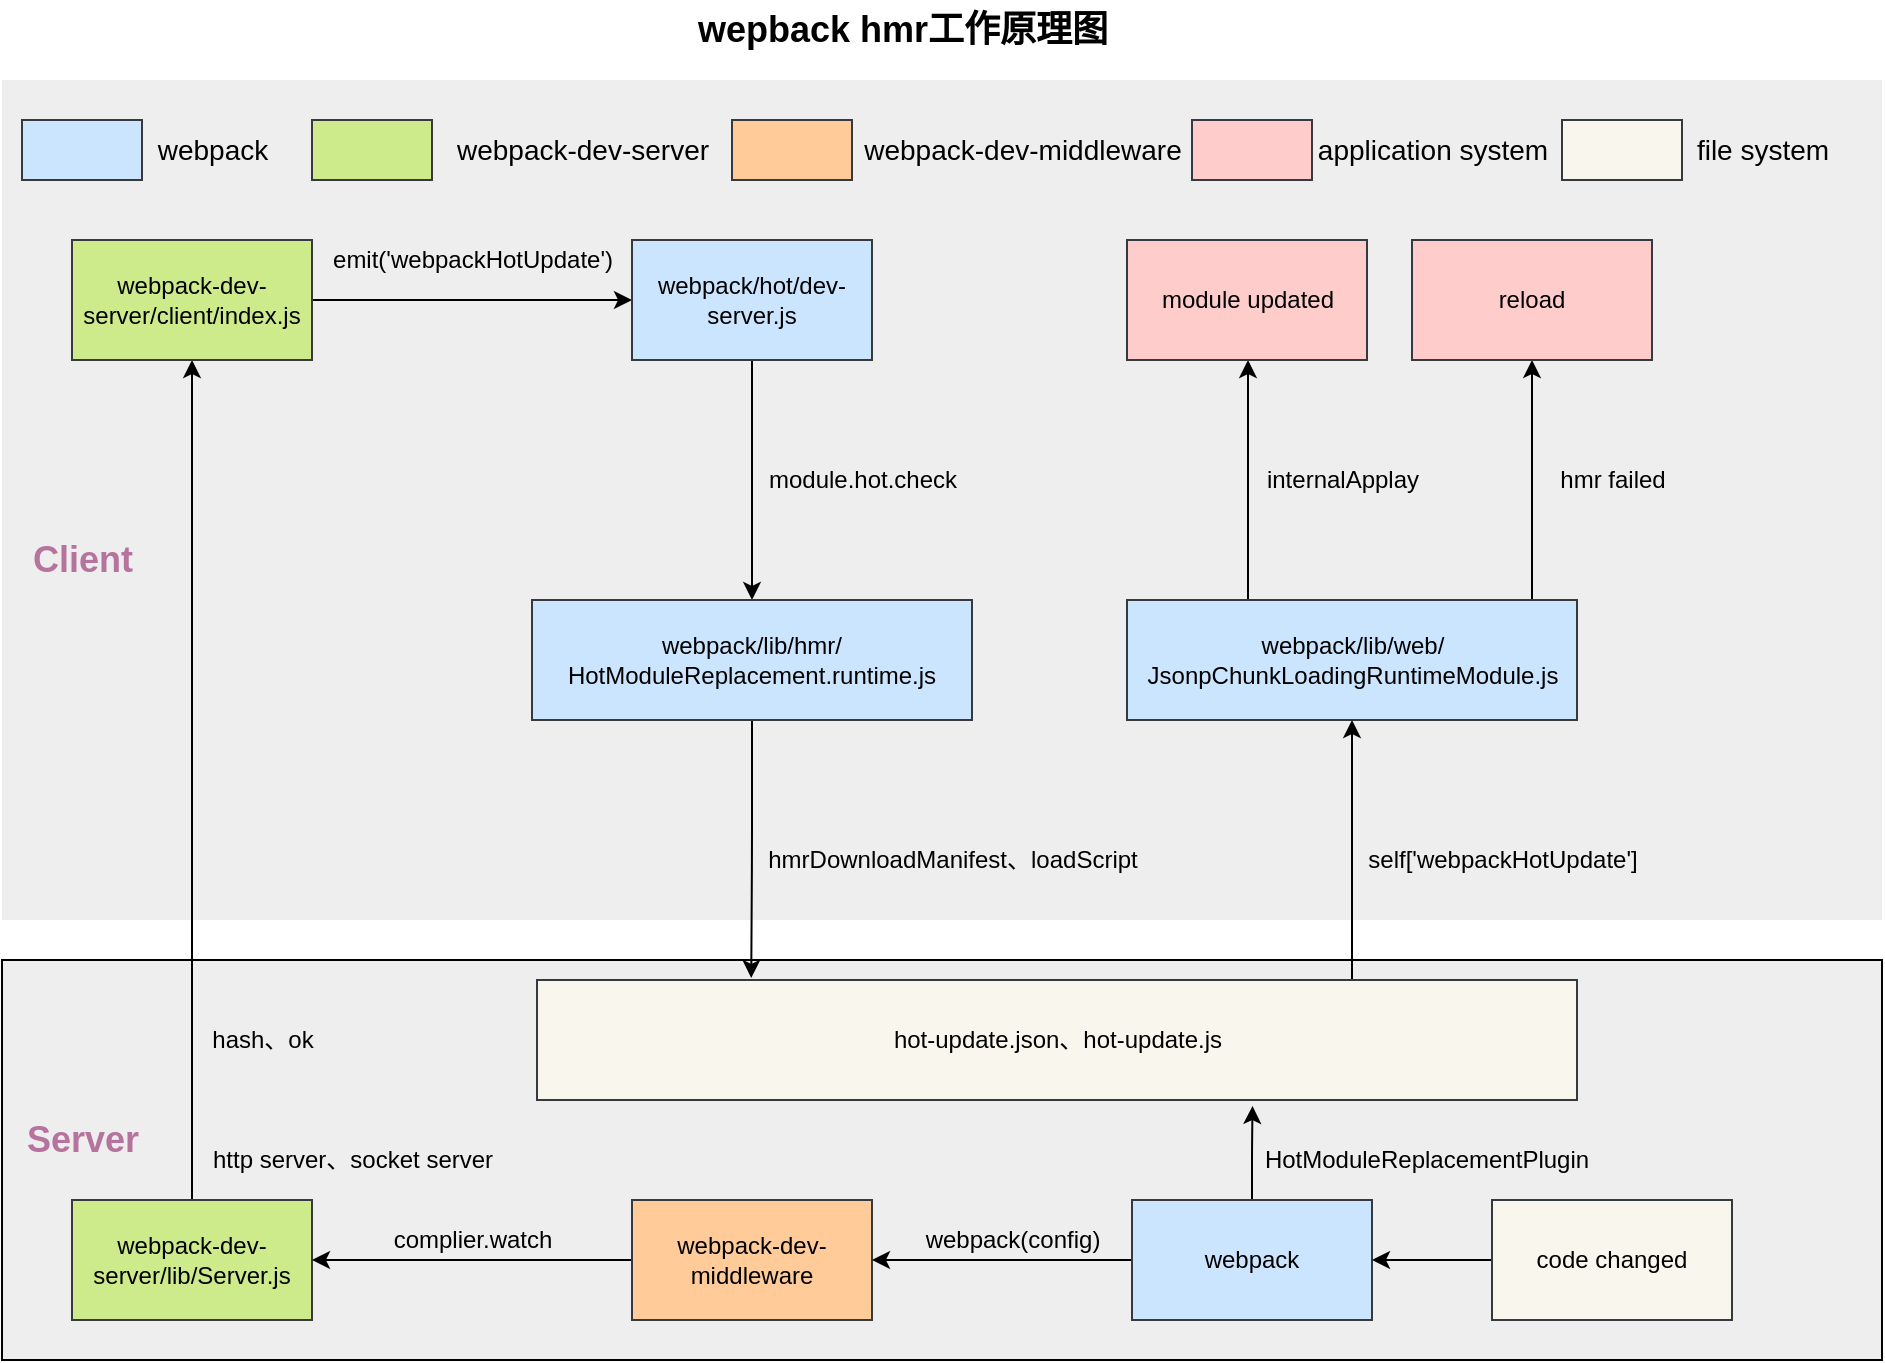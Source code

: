 <mxfile version="13.6.2" type="device"><diagram id="gz60B-_7Zf24o_sJTLnn" name="Page-1"><mxGraphModel dx="1298" dy="945" grid="1" gridSize="10" guides="1" tooltips="1" connect="1" arrows="1" fold="1" page="1" pageScale="1" pageWidth="827" pageHeight="1169" math="0" shadow="0"><root><mxCell id="0"/><mxCell id="1" parent="0"/><mxCell id="d7uK0ZckTJVlFi4SN0al-75" value="" style="rounded=0;whiteSpace=wrap;html=1;labelBackgroundColor=#33FF33;sketch=0;fillColor=#eeeeee;fontSize=14;align=left;verticalAlign=top;" vertex="1" parent="1"><mxGeometry x="60" y="620" width="940" height="200" as="geometry"/></mxCell><mxCell id="d7uK0ZckTJVlFi4SN0al-74" value="" style="rounded=0;whiteSpace=wrap;html=1;labelBackgroundColor=#33FF33;sketch=0;fontSize=14;fillColor=#eeeeee;strokeColor=none;" vertex="1" parent="1"><mxGeometry x="60" y="180" width="940" height="420" as="geometry"/></mxCell><mxCell id="d7uK0ZckTJVlFi4SN0al-17" style="edgeStyle=orthogonalEdgeStyle;curved=0;rounded=1;sketch=0;orthogonalLoop=1;jettySize=auto;html=1;entryX=0.5;entryY=1;entryDx=0;entryDy=0;" edge="1" parent="1" source="d7uK0ZckTJVlFi4SN0al-2" target="d7uK0ZckTJVlFi4SN0al-10"><mxGeometry relative="1" as="geometry"/></mxCell><mxCell id="d7uK0ZckTJVlFi4SN0al-2" value="webpack-dev-server/lib/Server.js" style="rounded=0;whiteSpace=wrap;html=1;sketch=0;fillColor=#cdeb8b;strokeColor=#36393d;" vertex="1" parent="1"><mxGeometry x="95" y="740" width="120" height="60" as="geometry"/></mxCell><mxCell id="d7uK0ZckTJVlFi4SN0al-14" style="edgeStyle=orthogonalEdgeStyle;curved=0;rounded=1;sketch=0;orthogonalLoop=1;jettySize=auto;html=1;entryX=1;entryY=0.5;entryDx=0;entryDy=0;" edge="1" parent="1" source="d7uK0ZckTJVlFi4SN0al-4" target="d7uK0ZckTJVlFi4SN0al-2"><mxGeometry relative="1" as="geometry"/></mxCell><mxCell id="d7uK0ZckTJVlFi4SN0al-4" value="webpack-dev-middleware" style="rounded=0;whiteSpace=wrap;html=1;sketch=0;fillColor=#ffcc99;strokeColor=#36393d;" vertex="1" parent="1"><mxGeometry x="375" y="740" width="120" height="60" as="geometry"/></mxCell><mxCell id="d7uK0ZckTJVlFi4SN0al-22" style="edgeStyle=orthogonalEdgeStyle;curved=0;rounded=1;sketch=0;orthogonalLoop=1;jettySize=auto;html=1;" edge="1" parent="1" source="d7uK0ZckTJVlFi4SN0al-5" target="d7uK0ZckTJVlFi4SN0al-4"><mxGeometry relative="1" as="geometry"/></mxCell><mxCell id="d7uK0ZckTJVlFi4SN0al-50" style="edgeStyle=orthogonalEdgeStyle;curved=0;rounded=1;sketch=0;orthogonalLoop=1;jettySize=auto;html=1;entryX=0.688;entryY=1.05;entryDx=0;entryDy=0;entryPerimeter=0;" edge="1" parent="1" source="d7uK0ZckTJVlFi4SN0al-5" target="d7uK0ZckTJVlFi4SN0al-34"><mxGeometry relative="1" as="geometry"/></mxCell><mxCell id="d7uK0ZckTJVlFi4SN0al-5" value="webpack" style="rounded=0;whiteSpace=wrap;html=1;sketch=0;fillColor=#cce5ff;strokeColor=#36393d;" vertex="1" parent="1"><mxGeometry x="625" y="740" width="120" height="60" as="geometry"/></mxCell><mxCell id="d7uK0ZckTJVlFi4SN0al-44" style="edgeStyle=orthogonalEdgeStyle;curved=0;rounded=1;sketch=0;orthogonalLoop=1;jettySize=auto;html=1;entryX=1;entryY=0.5;entryDx=0;entryDy=0;" edge="1" parent="1" source="d7uK0ZckTJVlFi4SN0al-8" target="d7uK0ZckTJVlFi4SN0al-5"><mxGeometry relative="1" as="geometry"/></mxCell><mxCell id="d7uK0ZckTJVlFi4SN0al-8" value="code changed" style="rounded=0;whiteSpace=wrap;html=1;sketch=0;fillColor=#f9f7ed;strokeColor=#36393d;" vertex="1" parent="1"><mxGeometry x="805" y="740" width="120" height="60" as="geometry"/></mxCell><mxCell id="d7uK0ZckTJVlFi4SN0al-19" style="edgeStyle=orthogonalEdgeStyle;curved=0;rounded=1;sketch=0;orthogonalLoop=1;jettySize=auto;html=1;" edge="1" parent="1" source="d7uK0ZckTJVlFi4SN0al-10" target="d7uK0ZckTJVlFi4SN0al-11"><mxGeometry relative="1" as="geometry"/></mxCell><mxCell id="d7uK0ZckTJVlFi4SN0al-10" value="webpack-dev-server/client/index.js" style="rounded=0;whiteSpace=wrap;html=1;sketch=0;fillColor=#cdeb8b;strokeColor=#36393d;" vertex="1" parent="1"><mxGeometry x="95" y="260" width="120" height="60" as="geometry"/></mxCell><mxCell id="d7uK0ZckTJVlFi4SN0al-41" style="edgeStyle=orthogonalEdgeStyle;curved=0;rounded=1;sketch=0;orthogonalLoop=1;jettySize=auto;html=1;entryX=0.5;entryY=0;entryDx=0;entryDy=0;" edge="1" parent="1" source="d7uK0ZckTJVlFi4SN0al-11" target="d7uK0ZckTJVlFi4SN0al-23"><mxGeometry relative="1" as="geometry"/></mxCell><mxCell id="d7uK0ZckTJVlFi4SN0al-11" value="webpack/hot/dev-server.js" style="rounded=0;whiteSpace=wrap;html=1;sketch=0;fillColor=#cce5ff;strokeColor=#36393d;" vertex="1" parent="1"><mxGeometry x="375" y="260" width="120" height="60" as="geometry"/></mxCell><mxCell id="d7uK0ZckTJVlFi4SN0al-13" value="http server、socket server" style="text;html=1;align=center;verticalAlign=middle;resizable=0;points=[];autosize=1;" vertex="1" parent="1"><mxGeometry x="155" y="710" width="160" height="20" as="geometry"/></mxCell><mxCell id="d7uK0ZckTJVlFi4SN0al-15" value="complier.watch" style="text;html=1;align=center;verticalAlign=middle;resizable=0;points=[];autosize=1;" vertex="1" parent="1"><mxGeometry x="250" y="750" width="90" height="20" as="geometry"/></mxCell><mxCell id="d7uK0ZckTJVlFi4SN0al-18" value="hash、ok" style="text;html=1;align=center;verticalAlign=middle;resizable=0;points=[];autosize=1;" vertex="1" parent="1"><mxGeometry x="155" y="650" width="70" height="20" as="geometry"/></mxCell><mxCell id="d7uK0ZckTJVlFi4SN0al-20" value="emit('webpackHotUpdate')" style="text;html=1;align=center;verticalAlign=middle;resizable=0;points=[];autosize=1;" vertex="1" parent="1"><mxGeometry x="215" y="260" width="160" height="20" as="geometry"/></mxCell><mxCell id="d7uK0ZckTJVlFi4SN0al-21" value="module.hot.check" style="text;html=1;align=center;verticalAlign=middle;resizable=0;points=[];autosize=1;" vertex="1" parent="1"><mxGeometry x="435" y="370" width="110" height="20" as="geometry"/></mxCell><mxCell id="d7uK0ZckTJVlFi4SN0al-48" style="edgeStyle=orthogonalEdgeStyle;curved=0;rounded=1;sketch=0;orthogonalLoop=1;jettySize=auto;html=1;entryX=0.206;entryY=-0.017;entryDx=0;entryDy=0;entryPerimeter=0;" edge="1" parent="1" source="d7uK0ZckTJVlFi4SN0al-23" target="d7uK0ZckTJVlFi4SN0al-34"><mxGeometry relative="1" as="geometry"/></mxCell><mxCell id="d7uK0ZckTJVlFi4SN0al-23" value="&lt;span&gt;webpack/lib/hmr/&lt;br&gt;HotModuleReplacement.runtime.js&lt;/span&gt;" style="rounded=0;whiteSpace=wrap;html=1;sketch=0;align=center;fillColor=#cce5ff;strokeColor=#36393d;" vertex="1" parent="1"><mxGeometry x="325" y="440" width="220" height="60" as="geometry"/></mxCell><mxCell id="d7uK0ZckTJVlFi4SN0al-56" style="edgeStyle=orthogonalEdgeStyle;curved=0;rounded=1;sketch=0;orthogonalLoop=1;jettySize=auto;html=1;" edge="1" parent="1" source="d7uK0ZckTJVlFi4SN0al-24" target="d7uK0ZckTJVlFi4SN0al-25"><mxGeometry relative="1" as="geometry"><Array as="points"><mxPoint x="683" y="420"/><mxPoint x="683" y="420"/></Array></mxGeometry></mxCell><mxCell id="d7uK0ZckTJVlFi4SN0al-57" style="edgeStyle=orthogonalEdgeStyle;curved=0;rounded=1;sketch=0;orthogonalLoop=1;jettySize=auto;html=1;" edge="1" parent="1" source="d7uK0ZckTJVlFi4SN0al-24" target="d7uK0ZckTJVlFi4SN0al-55"><mxGeometry relative="1" as="geometry"><Array as="points"><mxPoint x="825" y="420"/><mxPoint x="825" y="420"/></Array></mxGeometry></mxCell><mxCell id="d7uK0ZckTJVlFi4SN0al-24" value="webpack/lib/web/&lt;br&gt;JsonpChunkLoadingRuntimeModule.js" style="rounded=0;whiteSpace=wrap;html=1;sketch=0;fillColor=#cce5ff;strokeColor=#36393d;" vertex="1" parent="1"><mxGeometry x="622.5" y="440" width="225" height="60" as="geometry"/></mxCell><mxCell id="d7uK0ZckTJVlFi4SN0al-25" value="module updated" style="rounded=0;whiteSpace=wrap;html=1;sketch=0;fillColor=#ffcccc;strokeColor=#36393d;" vertex="1" parent="1"><mxGeometry x="622.5" y="260" width="120" height="60" as="geometry"/></mxCell><mxCell id="d7uK0ZckTJVlFi4SN0al-27" value="internalApplay" style="text;html=1;align=center;verticalAlign=middle;resizable=0;points=[];autosize=1;" vertex="1" parent="1"><mxGeometry x="685" y="370" width="90" height="20" as="geometry"/></mxCell><mxCell id="d7uK0ZckTJVlFi4SN0al-31" value="hmrDownloadManifest、loadScript" style="text;html=1;align=center;verticalAlign=middle;resizable=0;points=[];autosize=1;" vertex="1" parent="1"><mxGeometry x="435" y="560" width="200" height="20" as="geometry"/></mxCell><mxCell id="d7uK0ZckTJVlFi4SN0al-32" value="webpack(config)" style="text;html=1;align=center;verticalAlign=middle;resizable=0;points=[];autosize=1;" vertex="1" parent="1"><mxGeometry x="515" y="750" width="100" height="20" as="geometry"/></mxCell><mxCell id="d7uK0ZckTJVlFi4SN0al-51" style="edgeStyle=orthogonalEdgeStyle;curved=0;rounded=1;sketch=0;orthogonalLoop=1;jettySize=auto;html=1;" edge="1" parent="1" source="d7uK0ZckTJVlFi4SN0al-34" target="d7uK0ZckTJVlFi4SN0al-24"><mxGeometry relative="1" as="geometry"><Array as="points"><mxPoint x="735" y="600"/><mxPoint x="735" y="600"/></Array></mxGeometry></mxCell><mxCell id="d7uK0ZckTJVlFi4SN0al-34" value="hot-update.json、hot-update.js" style="rounded=0;whiteSpace=wrap;html=1;sketch=0;fillColor=#f9f7ed;strokeColor=#36393d;" vertex="1" parent="1"><mxGeometry x="327.5" y="630" width="520" height="60" as="geometry"/></mxCell><mxCell id="d7uK0ZckTJVlFi4SN0al-54" value="self['webpackHotUpdate']" style="text;html=1;align=center;verticalAlign=middle;resizable=0;points=[];autosize=1;" vertex="1" parent="1"><mxGeometry x="735" y="560" width="150" height="20" as="geometry"/></mxCell><mxCell id="d7uK0ZckTJVlFi4SN0al-55" value="reload" style="rounded=0;whiteSpace=wrap;html=1;sketch=0;fillColor=#ffcccc;strokeColor=#36393d;" vertex="1" parent="1"><mxGeometry x="765" y="260" width="120" height="60" as="geometry"/></mxCell><mxCell id="d7uK0ZckTJVlFi4SN0al-58" value="hmr failed" style="text;html=1;align=center;verticalAlign=middle;resizable=0;points=[];autosize=1;" vertex="1" parent="1"><mxGeometry x="830" y="370" width="70" height="20" as="geometry"/></mxCell><mxCell id="d7uK0ZckTJVlFi4SN0al-59" value="wepback hmr工作原理图" style="text;html=1;align=center;verticalAlign=middle;resizable=0;points=[];autosize=1;fontStyle=1;fontSize=18;" vertex="1" parent="1"><mxGeometry x="400" y="140" width="220" height="30" as="geometry"/></mxCell><mxCell id="d7uK0ZckTJVlFi4SN0al-61" value="HotModuleReplacementPlugin" style="text;html=1;align=center;verticalAlign=middle;resizable=0;points=[];autosize=1;" vertex="1" parent="1"><mxGeometry x="682" y="710" width="180" height="20" as="geometry"/></mxCell><mxCell id="d7uK0ZckTJVlFi4SN0al-62" value="" style="rounded=0;whiteSpace=wrap;html=1;sketch=0;fontSize=18;labelBackgroundColor=#ffffff;fillColor=#cce5ff;strokeColor=#36393d;" vertex="1" parent="1"><mxGeometry x="70" y="200" width="60" height="30" as="geometry"/></mxCell><mxCell id="d7uK0ZckTJVlFi4SN0al-63" value="" style="rounded=0;whiteSpace=wrap;html=1;sketch=0;fontSize=18;fillColor=#cdeb8b;strokeColor=#36393d;" vertex="1" parent="1"><mxGeometry x="215" y="200" width="60" height="30" as="geometry"/></mxCell><mxCell id="d7uK0ZckTJVlFi4SN0al-64" value="" style="rounded=0;whiteSpace=wrap;html=1;sketch=0;fontSize=18;fillColor=#ffcc99;strokeColor=#36393d;" vertex="1" parent="1"><mxGeometry x="425" y="200" width="60" height="30" as="geometry"/></mxCell><mxCell id="d7uK0ZckTJVlFi4SN0al-65" value="" style="rounded=0;whiteSpace=wrap;html=1;sketch=0;fontSize=18;fillColor=#ffcccc;strokeColor=#36393d;" vertex="1" parent="1"><mxGeometry x="655" y="200" width="60" height="30" as="geometry"/></mxCell><mxCell id="d7uK0ZckTJVlFi4SN0al-66" value="" style="rounded=0;whiteSpace=wrap;html=1;sketch=0;fontSize=18;fillColor=#f9f7ed;strokeColor=#36393d;" vertex="1" parent="1"><mxGeometry x="840" y="200" width="60" height="30" as="geometry"/></mxCell><mxCell id="d7uK0ZckTJVlFi4SN0al-68" value="webpack" style="text;html=1;align=center;verticalAlign=middle;resizable=0;points=[];autosize=1;fontSize=14;" vertex="1" parent="1"><mxGeometry x="130" y="205" width="70" height="20" as="geometry"/></mxCell><mxCell id="d7uK0ZckTJVlFi4SN0al-69" value="webpack-dev-server" style="text;html=1;align=center;verticalAlign=middle;resizable=0;points=[];autosize=1;fontSize=14;" vertex="1" parent="1"><mxGeometry x="280" y="205" width="140" height="20" as="geometry"/></mxCell><mxCell id="d7uK0ZckTJVlFi4SN0al-70" value="webpack-dev-middleware" style="text;html=1;align=center;verticalAlign=middle;resizable=0;points=[];autosize=1;fontSize=14;" vertex="1" parent="1"><mxGeometry x="485" y="205" width="170" height="20" as="geometry"/></mxCell><mxCell id="d7uK0ZckTJVlFi4SN0al-72" value="application system" style="text;html=1;align=center;verticalAlign=middle;resizable=0;points=[];autosize=1;fontSize=14;" vertex="1" parent="1"><mxGeometry x="710" y="205" width="130" height="20" as="geometry"/></mxCell><mxCell id="d7uK0ZckTJVlFi4SN0al-73" value="file system" style="text;html=1;align=center;verticalAlign=middle;resizable=0;points=[];autosize=1;fontSize=14;" vertex="1" parent="1"><mxGeometry x="900" y="205" width="80" height="20" as="geometry"/></mxCell><mxCell id="d7uK0ZckTJVlFi4SN0al-76" value="Client" style="text;html=1;align=center;verticalAlign=middle;resizable=0;points=[];autosize=1;fontSize=18;fontColor=#B5739D;fontStyle=1" vertex="1" parent="1"><mxGeometry x="65" y="405" width="70" height="30" as="geometry"/></mxCell><mxCell id="d7uK0ZckTJVlFi4SN0al-77" value="Server" style="text;html=1;align=center;verticalAlign=middle;resizable=0;points=[];autosize=1;fontSize=18;fontColor=#B5739D;fontStyle=1" vertex="1" parent="1"><mxGeometry x="65" y="695" width="70" height="30" as="geometry"/></mxCell></root></mxGraphModel></diagram></mxfile>